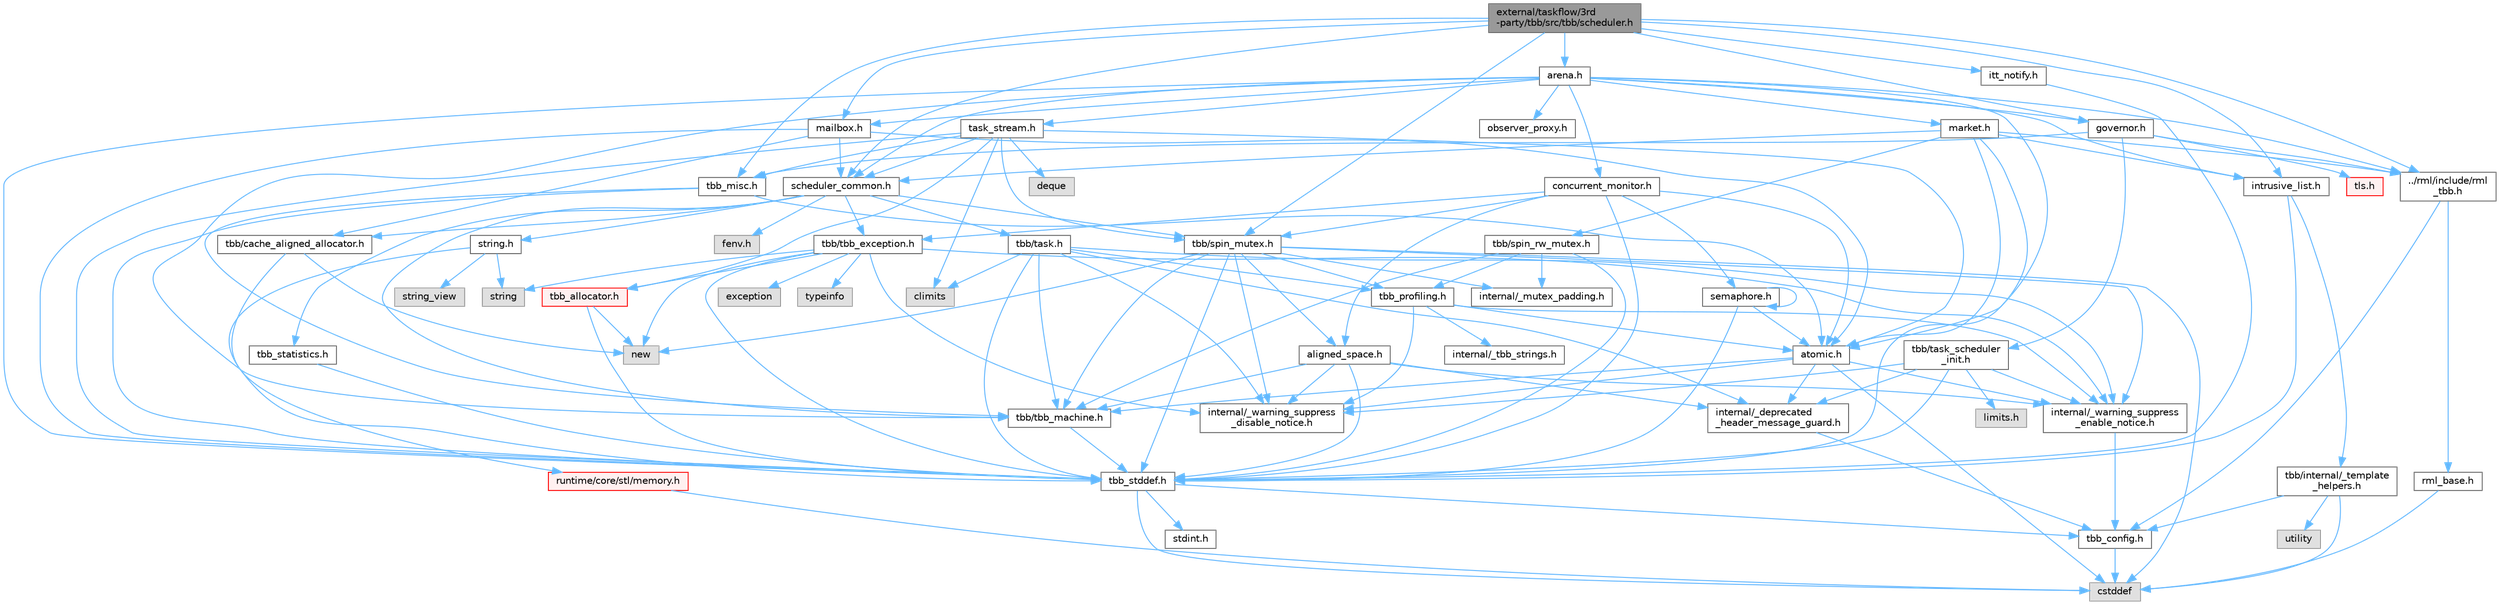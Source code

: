 digraph "external/taskflow/3rd-party/tbb/src/tbb/scheduler.h"
{
 // LATEX_PDF_SIZE
  bgcolor="transparent";
  edge [fontname=Helvetica,fontsize=10,labelfontname=Helvetica,labelfontsize=10];
  node [fontname=Helvetica,fontsize=10,shape=box,height=0.2,width=0.4];
  Node1 [id="Node000001",label="external/taskflow/3rd\l-party/tbb/src/tbb/scheduler.h",height=0.2,width=0.4,color="gray40", fillcolor="grey60", style="filled", fontcolor="black",tooltip=" "];
  Node1 -> Node2 [id="edge1_Node000001_Node000002",color="steelblue1",style="solid",tooltip=" "];
  Node2 [id="Node000002",label="scheduler_common.h",height=0.2,width=0.4,color="grey40", fillcolor="white", style="filled",URL="$scheduler__common_8h.html",tooltip=" "];
  Node2 -> Node3 [id="edge2_Node000002_Node000003",color="steelblue1",style="solid",tooltip=" "];
  Node3 [id="Node000003",label="tbb/tbb_machine.h",height=0.2,width=0.4,color="grey40", fillcolor="white", style="filled",URL="$tbb__machine_8h.html",tooltip=" "];
  Node3 -> Node4 [id="edge3_Node000003_Node000004",color="steelblue1",style="solid",tooltip=" "];
  Node4 [id="Node000004",label="tbb_stddef.h",height=0.2,width=0.4,color="grey40", fillcolor="white", style="filled",URL="$tbb__stddef_8h.html",tooltip=" "];
  Node4 -> Node5 [id="edge4_Node000004_Node000005",color="steelblue1",style="solid",tooltip=" "];
  Node5 [id="Node000005",label="tbb_config.h",height=0.2,width=0.4,color="grey40", fillcolor="white", style="filled",URL="$tbb__config_8h.html",tooltip=" "];
  Node5 -> Node6 [id="edge5_Node000005_Node000006",color="steelblue1",style="solid",tooltip=" "];
  Node6 [id="Node000006",label="cstddef",height=0.2,width=0.4,color="grey60", fillcolor="#E0E0E0", style="filled",tooltip=" "];
  Node4 -> Node6 [id="edge6_Node000004_Node000006",color="steelblue1",style="solid",tooltip=" "];
  Node4 -> Node7 [id="edge7_Node000004_Node000007",color="steelblue1",style="solid",tooltip=" "];
  Node7 [id="Node000007",label="stdint.h",height=0.2,width=0.4,color="grey40", fillcolor="white", style="filled",URL="$stdint_8h.html",tooltip=" "];
  Node2 -> Node8 [id="edge8_Node000002_Node000008",color="steelblue1",style="solid",tooltip=" "];
  Node8 [id="Node000008",label="tbb/cache_aligned_allocator.h",height=0.2,width=0.4,color="grey40", fillcolor="white", style="filled",URL="$cache__aligned__allocator_8h.html",tooltip=" "];
  Node8 -> Node9 [id="edge9_Node000008_Node000009",color="steelblue1",style="solid",tooltip=" "];
  Node9 [id="Node000009",label="new",height=0.2,width=0.4,color="grey60", fillcolor="#E0E0E0", style="filled",tooltip=" "];
  Node8 -> Node4 [id="edge10_Node000008_Node000004",color="steelblue1",style="solid",tooltip=" "];
  Node2 -> Node10 [id="edge11_Node000002_Node000010",color="steelblue1",style="solid",tooltip=" "];
  Node10 [id="Node000010",label="string.h",height=0.2,width=0.4,color="grey40", fillcolor="white", style="filled",URL="$string_8h.html",tooltip=" "];
  Node10 -> Node11 [id="edge12_Node000010_Node000011",color="steelblue1",style="solid",tooltip=" "];
  Node11 [id="Node000011",label="string",height=0.2,width=0.4,color="grey60", fillcolor="#E0E0E0", style="filled",tooltip=" "];
  Node10 -> Node12 [id="edge13_Node000010_Node000012",color="steelblue1",style="solid",tooltip=" "];
  Node12 [id="Node000012",label="string_view",height=0.2,width=0.4,color="grey60", fillcolor="#E0E0E0", style="filled",tooltip=" "];
  Node10 -> Node13 [id="edge14_Node000010_Node000013",color="steelblue1",style="solid",tooltip=" "];
  Node13 [id="Node000013",label="runtime/core/stl/memory.h",height=0.2,width=0.4,color="red", fillcolor="#FFF0F0", style="filled",URL="$runtime_2core_2stl_2memory_8h.html",tooltip=" "];
  Node13 -> Node6 [id="edge15_Node000013_Node000006",color="steelblue1",style="solid",tooltip=" "];
  Node2 -> Node157 [id="edge16_Node000002_Node000157",color="steelblue1",style="solid",tooltip=" "];
  Node157 [id="Node000157",label="tbb_statistics.h",height=0.2,width=0.4,color="grey40", fillcolor="white", style="filled",URL="$tbb__statistics_8h.html",tooltip=" "];
  Node157 -> Node4 [id="edge17_Node000157_Node000004",color="steelblue1",style="solid",tooltip=" "];
  Node2 -> Node158 [id="edge18_Node000002_Node000158",color="steelblue1",style="solid",tooltip=" "];
  Node158 [id="Node000158",label="tbb/task.h",height=0.2,width=0.4,color="grey40", fillcolor="white", style="filled",URL="$task_8h.html",tooltip=" "];
  Node158 -> Node159 [id="edge19_Node000158_Node000159",color="steelblue1",style="solid",tooltip=" "];
  Node159 [id="Node000159",label="internal/_deprecated\l_header_message_guard.h",height=0.2,width=0.4,color="grey40", fillcolor="white", style="filled",URL="$__deprecated__header__message__guard_8h.html",tooltip=" "];
  Node159 -> Node5 [id="edge20_Node000159_Node000005",color="steelblue1",style="solid",tooltip=" "];
  Node158 -> Node160 [id="edge21_Node000158_Node000160",color="steelblue1",style="solid",tooltip=" "];
  Node160 [id="Node000160",label="internal/_warning_suppress\l_enable_notice.h",height=0.2,width=0.4,color="grey40", fillcolor="white", style="filled",URL="$__warning__suppress__enable__notice_8h.html",tooltip=" "];
  Node160 -> Node5 [id="edge22_Node000160_Node000005",color="steelblue1",style="solid",tooltip=" "];
  Node158 -> Node4 [id="edge23_Node000158_Node000004",color="steelblue1",style="solid",tooltip=" "];
  Node158 -> Node3 [id="edge24_Node000158_Node000003",color="steelblue1",style="solid",tooltip=" "];
  Node158 -> Node161 [id="edge25_Node000158_Node000161",color="steelblue1",style="solid",tooltip=" "];
  Node161 [id="Node000161",label="tbb_profiling.h",height=0.2,width=0.4,color="grey40", fillcolor="white", style="filled",URL="$tbb__profiling_8h.html",tooltip=" "];
  Node161 -> Node160 [id="edge26_Node000161_Node000160",color="steelblue1",style="solid",tooltip=" "];
  Node161 -> Node162 [id="edge27_Node000161_Node000162",color="steelblue1",style="solid",tooltip=" "];
  Node162 [id="Node000162",label="internal/_tbb_strings.h",height=0.2,width=0.4,color="grey40", fillcolor="white", style="filled",URL="$__tbb__strings_8h.html",tooltip=" "];
  Node161 -> Node163 [id="edge28_Node000161_Node000163",color="steelblue1",style="solid",tooltip=" "];
  Node163 [id="Node000163",label="atomic.h",height=0.2,width=0.4,color="grey40", fillcolor="white", style="filled",URL="$external_2taskflow_23rd-party_2tbb_2include_2tbb_2atomic_8h.html",tooltip=" "];
  Node163 -> Node159 [id="edge29_Node000163_Node000159",color="steelblue1",style="solid",tooltip=" "];
  Node163 -> Node160 [id="edge30_Node000163_Node000160",color="steelblue1",style="solid",tooltip=" "];
  Node163 -> Node6 [id="edge31_Node000163_Node000006",color="steelblue1",style="solid",tooltip=" "];
  Node163 -> Node3 [id="edge32_Node000163_Node000003",color="steelblue1",style="solid",tooltip=" "];
  Node163 -> Node164 [id="edge33_Node000163_Node000164",color="steelblue1",style="solid",tooltip=" "];
  Node164 [id="Node000164",label="internal/_warning_suppress\l_disable_notice.h",height=0.2,width=0.4,color="grey40", fillcolor="white", style="filled",URL="$__warning__suppress__disable__notice_8h.html",tooltip=" "];
  Node161 -> Node164 [id="edge34_Node000161_Node000164",color="steelblue1",style="solid",tooltip=" "];
  Node158 -> Node165 [id="edge35_Node000158_Node000165",color="steelblue1",style="solid",tooltip=" "];
  Node165 [id="Node000165",label="climits",height=0.2,width=0.4,color="grey60", fillcolor="#E0E0E0", style="filled",tooltip=" "];
  Node158 -> Node164 [id="edge36_Node000158_Node000164",color="steelblue1",style="solid",tooltip=" "];
  Node2 -> Node166 [id="edge37_Node000002_Node000166",color="steelblue1",style="solid",tooltip=" "];
  Node166 [id="Node000166",label="tbb/tbb_exception.h",height=0.2,width=0.4,color="grey40", fillcolor="white", style="filled",URL="$tbb__exception_8h.html",tooltip=" "];
  Node166 -> Node160 [id="edge38_Node000166_Node000160",color="steelblue1",style="solid",tooltip=" "];
  Node166 -> Node4 [id="edge39_Node000166_Node000004",color="steelblue1",style="solid",tooltip=" "];
  Node166 -> Node167 [id="edge40_Node000166_Node000167",color="steelblue1",style="solid",tooltip=" "];
  Node167 [id="Node000167",label="exception",height=0.2,width=0.4,color="grey60", fillcolor="#E0E0E0", style="filled",tooltip=" "];
  Node166 -> Node9 [id="edge41_Node000166_Node000009",color="steelblue1",style="solid",tooltip=" "];
  Node166 -> Node11 [id="edge42_Node000166_Node000011",color="steelblue1",style="solid",tooltip=" "];
  Node166 -> Node168 [id="edge43_Node000166_Node000168",color="steelblue1",style="solid",tooltip=" "];
  Node168 [id="Node000168",label="tbb_allocator.h",height=0.2,width=0.4,color="red", fillcolor="#FFF0F0", style="filled",URL="$tbb__allocator_8h.html",tooltip=" "];
  Node168 -> Node4 [id="edge44_Node000168_Node000004",color="steelblue1",style="solid",tooltip=" "];
  Node168 -> Node9 [id="edge45_Node000168_Node000009",color="steelblue1",style="solid",tooltip=" "];
  Node166 -> Node169 [id="edge46_Node000166_Node000169",color="steelblue1",style="solid",tooltip=" "];
  Node169 [id="Node000169",label="typeinfo",height=0.2,width=0.4,color="grey60", fillcolor="#E0E0E0", style="filled",tooltip=" "];
  Node166 -> Node164 [id="edge47_Node000166_Node000164",color="steelblue1",style="solid",tooltip=" "];
  Node2 -> Node170 [id="edge48_Node000002_Node000170",color="steelblue1",style="solid",tooltip=" "];
  Node170 [id="Node000170",label="tbb/spin_mutex.h",height=0.2,width=0.4,color="grey40", fillcolor="white", style="filled",URL="$external_2taskflow_23rd-party_2tbb_2include_2tbb_2spin__mutex_8h.html",tooltip=" "];
  Node170 -> Node160 [id="edge49_Node000170_Node000160",color="steelblue1",style="solid",tooltip=" "];
  Node170 -> Node6 [id="edge50_Node000170_Node000006",color="steelblue1",style="solid",tooltip=" "];
  Node170 -> Node9 [id="edge51_Node000170_Node000009",color="steelblue1",style="solid",tooltip=" "];
  Node170 -> Node171 [id="edge52_Node000170_Node000171",color="steelblue1",style="solid",tooltip=" "];
  Node171 [id="Node000171",label="aligned_space.h",height=0.2,width=0.4,color="grey40", fillcolor="white", style="filled",URL="$aligned__space_8h.html",tooltip=" "];
  Node171 -> Node159 [id="edge53_Node000171_Node000159",color="steelblue1",style="solid",tooltip=" "];
  Node171 -> Node160 [id="edge54_Node000171_Node000160",color="steelblue1",style="solid",tooltip=" "];
  Node171 -> Node4 [id="edge55_Node000171_Node000004",color="steelblue1",style="solid",tooltip=" "];
  Node171 -> Node3 [id="edge56_Node000171_Node000003",color="steelblue1",style="solid",tooltip=" "];
  Node171 -> Node164 [id="edge57_Node000171_Node000164",color="steelblue1",style="solid",tooltip=" "];
  Node170 -> Node4 [id="edge58_Node000170_Node000004",color="steelblue1",style="solid",tooltip=" "];
  Node170 -> Node3 [id="edge59_Node000170_Node000003",color="steelblue1",style="solid",tooltip=" "];
  Node170 -> Node161 [id="edge60_Node000170_Node000161",color="steelblue1",style="solid",tooltip=" "];
  Node170 -> Node172 [id="edge61_Node000170_Node000172",color="steelblue1",style="solid",tooltip=" "];
  Node172 [id="Node000172",label="internal/_mutex_padding.h",height=0.2,width=0.4,color="grey40", fillcolor="white", style="filled",URL="$__mutex__padding_8h.html",tooltip=" "];
  Node170 -> Node164 [id="edge62_Node000170_Node000164",color="steelblue1",style="solid",tooltip=" "];
  Node2 -> Node173 [id="edge63_Node000002_Node000173",color="steelblue1",style="solid",tooltip=" "];
  Node173 [id="Node000173",label="fenv.h",height=0.2,width=0.4,color="grey60", fillcolor="#E0E0E0", style="filled",tooltip=" "];
  Node1 -> Node170 [id="edge64_Node000001_Node000170",color="steelblue1",style="solid",tooltip=" "];
  Node1 -> Node174 [id="edge65_Node000001_Node000174",color="steelblue1",style="solid",tooltip=" "];
  Node174 [id="Node000174",label="mailbox.h",height=0.2,width=0.4,color="grey40", fillcolor="white", style="filled",URL="$mailbox_8h.html",tooltip=" "];
  Node174 -> Node4 [id="edge66_Node000174_Node000004",color="steelblue1",style="solid",tooltip=" "];
  Node174 -> Node8 [id="edge67_Node000174_Node000008",color="steelblue1",style="solid",tooltip=" "];
  Node174 -> Node2 [id="edge68_Node000174_Node000002",color="steelblue1",style="solid",tooltip=" "];
  Node174 -> Node163 [id="edge69_Node000174_Node000163",color="steelblue1",style="solid",tooltip=" "];
  Node1 -> Node175 [id="edge70_Node000001_Node000175",color="steelblue1",style="solid",tooltip=" "];
  Node175 [id="Node000175",label="tbb_misc.h",height=0.2,width=0.4,color="grey40", fillcolor="white", style="filled",URL="$tbb__misc_8h.html",tooltip=" "];
  Node175 -> Node4 [id="edge71_Node000175_Node000004",color="steelblue1",style="solid",tooltip=" "];
  Node175 -> Node3 [id="edge72_Node000175_Node000003",color="steelblue1",style="solid",tooltip=" "];
  Node175 -> Node163 [id="edge73_Node000175_Node000163",color="steelblue1",style="solid",tooltip=" "];
  Node1 -> Node176 [id="edge74_Node000001_Node000176",color="steelblue1",style="solid",tooltip=" "];
  Node176 [id="Node000176",label="itt_notify.h",height=0.2,width=0.4,color="grey40", fillcolor="white", style="filled",URL="$itt__notify_8h.html",tooltip=" "];
  Node176 -> Node4 [id="edge75_Node000176_Node000004",color="steelblue1",style="solid",tooltip=" "];
  Node1 -> Node177 [id="edge76_Node000001_Node000177",color="steelblue1",style="solid",tooltip=" "];
  Node177 [id="Node000177",label="../rml/include/rml\l_tbb.h",height=0.2,width=0.4,color="grey40", fillcolor="white", style="filled",URL="$rml__tbb_8h.html",tooltip=" "];
  Node177 -> Node5 [id="edge77_Node000177_Node000005",color="steelblue1",style="solid",tooltip=" "];
  Node177 -> Node178 [id="edge78_Node000177_Node000178",color="steelblue1",style="solid",tooltip=" "];
  Node178 [id="Node000178",label="rml_base.h",height=0.2,width=0.4,color="grey40", fillcolor="white", style="filled",URL="$rml__base_8h.html",tooltip=" "];
  Node178 -> Node6 [id="edge79_Node000178_Node000006",color="steelblue1",style="solid",tooltip=" "];
  Node1 -> Node179 [id="edge80_Node000001_Node000179",color="steelblue1",style="solid",tooltip=" "];
  Node179 [id="Node000179",label="intrusive_list.h",height=0.2,width=0.4,color="grey40", fillcolor="white", style="filled",URL="$external_2taskflow_23rd-party_2tbb_2src_2tbb_2intrusive__list_8h.html",tooltip=" "];
  Node179 -> Node4 [id="edge81_Node000179_Node000004",color="steelblue1",style="solid",tooltip=" "];
  Node179 -> Node180 [id="edge82_Node000179_Node000180",color="steelblue1",style="solid",tooltip=" "];
  Node180 [id="Node000180",label="tbb/internal/_template\l_helpers.h",height=0.2,width=0.4,color="grey40", fillcolor="white", style="filled",URL="$__template__helpers_8h.html",tooltip=" "];
  Node180 -> Node63 [id="edge83_Node000180_Node000063",color="steelblue1",style="solid",tooltip=" "];
  Node63 [id="Node000063",label="utility",height=0.2,width=0.4,color="grey60", fillcolor="#E0E0E0", style="filled",tooltip=" "];
  Node180 -> Node6 [id="edge84_Node000180_Node000006",color="steelblue1",style="solid",tooltip=" "];
  Node180 -> Node5 [id="edge85_Node000180_Node000005",color="steelblue1",style="solid",tooltip=" "];
  Node1 -> Node181 [id="edge86_Node000001_Node000181",color="steelblue1",style="solid",tooltip=" "];
  Node181 [id="Node000181",label="arena.h",height=0.2,width=0.4,color="grey40", fillcolor="white", style="filled",URL="$arena_8h.html",tooltip=" "];
  Node181 -> Node4 [id="edge87_Node000181_Node000004",color="steelblue1",style="solid",tooltip=" "];
  Node181 -> Node163 [id="edge88_Node000181_Node000163",color="steelblue1",style="solid",tooltip=" "];
  Node181 -> Node3 [id="edge89_Node000181_Node000003",color="steelblue1",style="solid",tooltip=" "];
  Node181 -> Node2 [id="edge90_Node000181_Node000002",color="steelblue1",style="solid",tooltip=" "];
  Node181 -> Node179 [id="edge91_Node000181_Node000179",color="steelblue1",style="solid",tooltip=" "];
  Node181 -> Node182 [id="edge92_Node000181_Node000182",color="steelblue1",style="solid",tooltip=" "];
  Node182 [id="Node000182",label="task_stream.h",height=0.2,width=0.4,color="grey40", fillcolor="white", style="filled",URL="$task__stream_8h.html",tooltip=" "];
  Node182 -> Node4 [id="edge93_Node000182_Node000004",color="steelblue1",style="solid",tooltip=" "];
  Node182 -> Node183 [id="edge94_Node000182_Node000183",color="steelblue1",style="solid",tooltip=" "];
  Node183 [id="Node000183",label="deque",height=0.2,width=0.4,color="grey60", fillcolor="#E0E0E0", style="filled",tooltip=" "];
  Node182 -> Node165 [id="edge95_Node000182_Node000165",color="steelblue1",style="solid",tooltip=" "];
  Node182 -> Node163 [id="edge96_Node000182_Node000163",color="steelblue1",style="solid",tooltip=" "];
  Node182 -> Node170 [id="edge97_Node000182_Node000170",color="steelblue1",style="solid",tooltip=" "];
  Node182 -> Node168 [id="edge98_Node000182_Node000168",color="steelblue1",style="solid",tooltip=" "];
  Node182 -> Node2 [id="edge99_Node000182_Node000002",color="steelblue1",style="solid",tooltip=" "];
  Node182 -> Node175 [id="edge100_Node000182_Node000175",color="steelblue1",style="solid",tooltip=" "];
  Node181 -> Node177 [id="edge101_Node000181_Node000177",color="steelblue1",style="solid",tooltip=" "];
  Node181 -> Node174 [id="edge102_Node000181_Node000174",color="steelblue1",style="solid",tooltip=" "];
  Node181 -> Node184 [id="edge103_Node000181_Node000184",color="steelblue1",style="solid",tooltip=" "];
  Node184 [id="Node000184",label="observer_proxy.h",height=0.2,width=0.4,color="grey40", fillcolor="white", style="filled",URL="$observer__proxy_8h.html",tooltip=" "];
  Node181 -> Node185 [id="edge104_Node000181_Node000185",color="steelblue1",style="solid",tooltip=" "];
  Node185 [id="Node000185",label="market.h",height=0.2,width=0.4,color="grey40", fillcolor="white", style="filled",URL="$market_8h.html",tooltip=" "];
  Node185 -> Node4 [id="edge105_Node000185_Node000004",color="steelblue1",style="solid",tooltip=" "];
  Node185 -> Node2 [id="edge106_Node000185_Node000002",color="steelblue1",style="solid",tooltip=" "];
  Node185 -> Node163 [id="edge107_Node000185_Node000163",color="steelblue1",style="solid",tooltip=" "];
  Node185 -> Node186 [id="edge108_Node000185_Node000186",color="steelblue1",style="solid",tooltip=" "];
  Node186 [id="Node000186",label="tbb/spin_rw_mutex.h",height=0.2,width=0.4,color="grey40", fillcolor="white", style="filled",URL="$spin__rw__mutex_8h.html",tooltip=" "];
  Node186 -> Node4 [id="edge109_Node000186_Node000004",color="steelblue1",style="solid",tooltip=" "];
  Node186 -> Node3 [id="edge110_Node000186_Node000003",color="steelblue1",style="solid",tooltip=" "];
  Node186 -> Node161 [id="edge111_Node000186_Node000161",color="steelblue1",style="solid",tooltip=" "];
  Node186 -> Node172 [id="edge112_Node000186_Node000172",color="steelblue1",style="solid",tooltip=" "];
  Node185 -> Node177 [id="edge113_Node000185_Node000177",color="steelblue1",style="solid",tooltip=" "];
  Node185 -> Node179 [id="edge114_Node000185_Node000179",color="steelblue1",style="solid",tooltip=" "];
  Node181 -> Node187 [id="edge115_Node000181_Node000187",color="steelblue1",style="solid",tooltip=" "];
  Node187 [id="Node000187",label="governor.h",height=0.2,width=0.4,color="grey40", fillcolor="white", style="filled",URL="$governor_8h.html",tooltip=" "];
  Node187 -> Node188 [id="edge116_Node000187_Node000188",color="steelblue1",style="solid",tooltip=" "];
  Node188 [id="Node000188",label="tbb/task_scheduler\l_init.h",height=0.2,width=0.4,color="grey40", fillcolor="white", style="filled",URL="$task__scheduler__init_8h.html",tooltip=" "];
  Node188 -> Node159 [id="edge117_Node000188_Node000159",color="steelblue1",style="solid",tooltip=" "];
  Node188 -> Node160 [id="edge118_Node000188_Node000160",color="steelblue1",style="solid",tooltip=" "];
  Node188 -> Node4 [id="edge119_Node000188_Node000004",color="steelblue1",style="solid",tooltip=" "];
  Node188 -> Node33 [id="edge120_Node000188_Node000033",color="steelblue1",style="solid",tooltip=" "];
  Node33 [id="Node000033",label="limits.h",height=0.2,width=0.4,color="grey60", fillcolor="#E0E0E0", style="filled",tooltip=" "];
  Node188 -> Node164 [id="edge121_Node000188_Node000164",color="steelblue1",style="solid",tooltip=" "];
  Node187 -> Node177 [id="edge122_Node000187_Node000177",color="steelblue1",style="solid",tooltip=" "];
  Node187 -> Node175 [id="edge123_Node000187_Node000175",color="steelblue1",style="solid",tooltip=" "];
  Node187 -> Node189 [id="edge124_Node000187_Node000189",color="steelblue1",style="solid",tooltip=" "];
  Node189 [id="Node000189",label="tls.h",height=0.2,width=0.4,color="red", fillcolor="#FFF0F0", style="filled",URL="$tls_8h.html",tooltip=" "];
  Node181 -> Node191 [id="edge125_Node000181_Node000191",color="steelblue1",style="solid",tooltip=" "];
  Node191 [id="Node000191",label="concurrent_monitor.h",height=0.2,width=0.4,color="grey40", fillcolor="white", style="filled",URL="$concurrent__monitor_8h.html",tooltip=" "];
  Node191 -> Node4 [id="edge126_Node000191_Node000004",color="steelblue1",style="solid",tooltip=" "];
  Node191 -> Node163 [id="edge127_Node000191_Node000163",color="steelblue1",style="solid",tooltip=" "];
  Node191 -> Node170 [id="edge128_Node000191_Node000170",color="steelblue1",style="solid",tooltip=" "];
  Node191 -> Node166 [id="edge129_Node000191_Node000166",color="steelblue1",style="solid",tooltip=" "];
  Node191 -> Node171 [id="edge130_Node000191_Node000171",color="steelblue1",style="solid",tooltip=" "];
  Node191 -> Node192 [id="edge131_Node000191_Node000192",color="steelblue1",style="solid",tooltip=" "];
  Node192 [id="Node000192",label="semaphore.h",height=0.2,width=0.4,color="grey40", fillcolor="white", style="filled",URL="$semaphore_8h.html",tooltip=" "];
  Node192 -> Node163 [id="edge132_Node000192_Node000163",color="steelblue1",style="solid",tooltip=" "];
  Node192 -> Node4 [id="edge133_Node000192_Node000004",color="steelblue1",style="solid",tooltip=" "];
  Node192 -> Node192 [id="edge134_Node000192_Node000192",color="steelblue1",style="solid",tooltip=" "];
  Node1 -> Node187 [id="edge135_Node000001_Node000187",color="steelblue1",style="solid",tooltip=" "];
}

